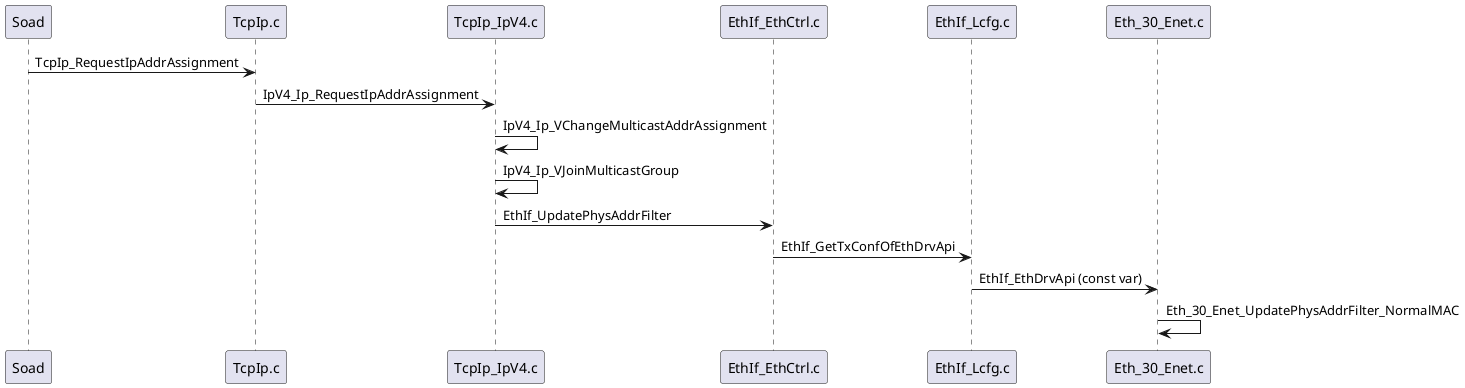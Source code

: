 @startuml
Soad -> TcpIp.c: TcpIp_RequestIpAddrAssignment
TcpIp.c -> TcpIp_IpV4.c: IpV4_Ip_RequestIpAddrAssignment
TcpIp_IpV4.c -> TcpIp_IpV4.c: IpV4_Ip_VChangeMulticastAddrAssignment
TcpIp_IpV4.c -> TcpIp_IpV4.c: IpV4_Ip_VJoinMulticastGroup
TcpIp_IpV4.c -> EthIf_EthCtrl.c: EthIf_UpdatePhysAddrFilter
EthIf_EthCtrl.c -> EthIf_Lcfg.c : EthIf_GetTxConfOfEthDrvApi 
EthIf_Lcfg.c -> Eth_30_Enet.c: EthIf_EthDrvApi (const var)
Eth_30_Enet.c -> Eth_30_Enet.c : Eth_30_Enet_UpdatePhysAddrFilter_NormalMAC
@enduml

